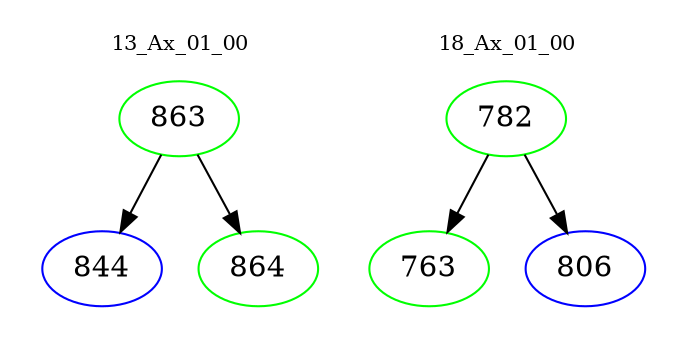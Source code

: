 digraph{
subgraph cluster_0 {
color = white
label = "13_Ax_01_00";
fontsize=10;
T0_863 [label="863", color="green"]
T0_863 -> T0_844 [color="black"]
T0_844 [label="844", color="blue"]
T0_863 -> T0_864 [color="black"]
T0_864 [label="864", color="green"]
}
subgraph cluster_1 {
color = white
label = "18_Ax_01_00";
fontsize=10;
T1_782 [label="782", color="green"]
T1_782 -> T1_763 [color="black"]
T1_763 [label="763", color="green"]
T1_782 -> T1_806 [color="black"]
T1_806 [label="806", color="blue"]
}
}
